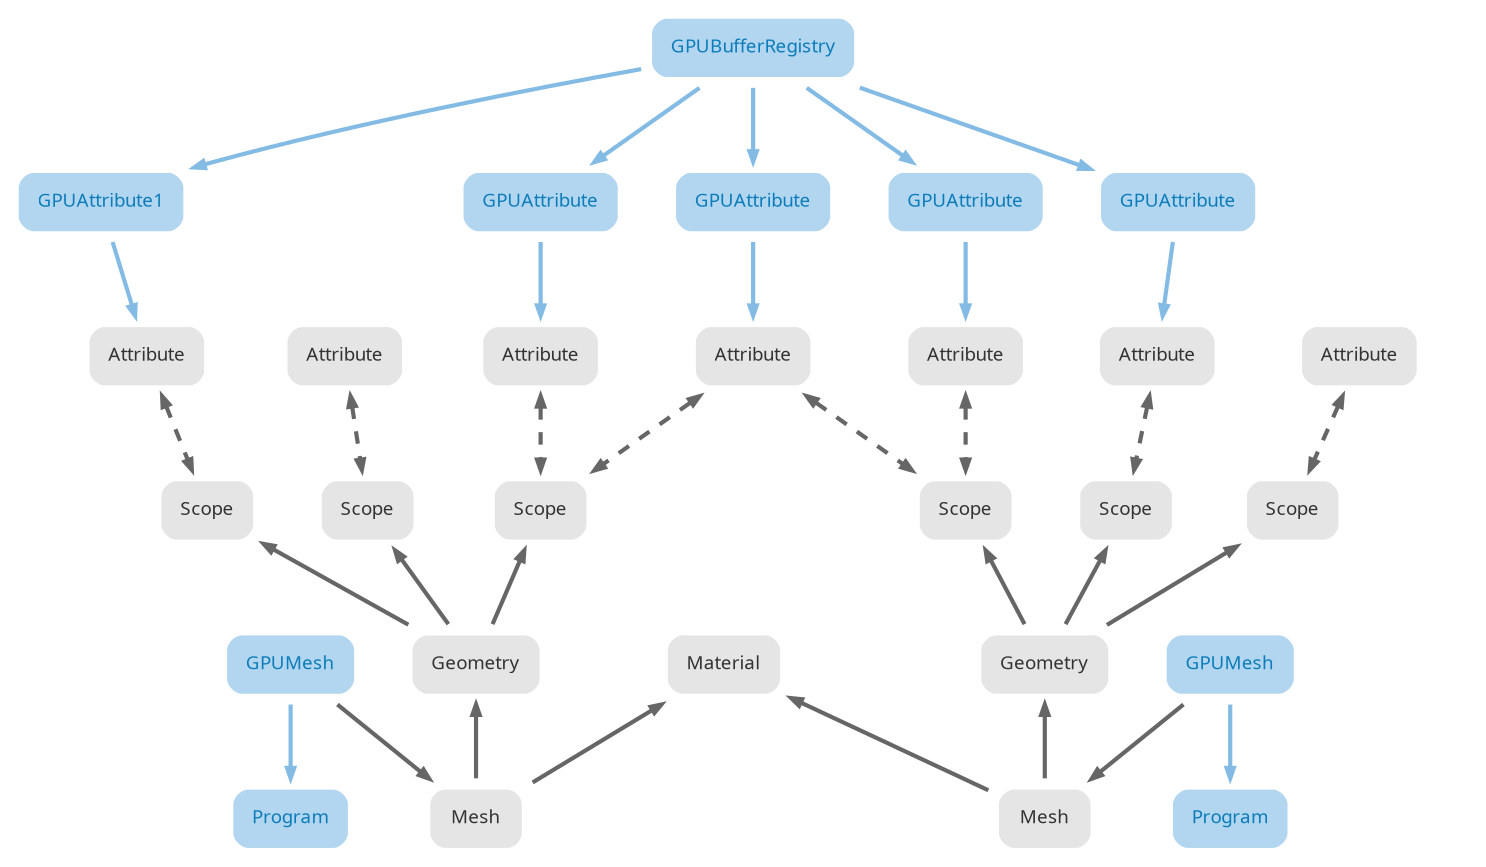 digraph G {

  node  [style="rounded,filled" shape=box fillcolor="#e5e5e5" fontcolor="#333333" color=white penwidth=10 margin=0.2]
  graph [fontname="QuickSand" fontsize=9 outputorder="nodesfirst"];
  node  [fontname="QuickSand" fontsize=9 pin=true];
  edge  [fontname="QuickSand" fontsize=9 arrowsize=.5, penwidth=2, color="#666666"];
  
  
  attr1 [label="Attribute" pos="1.0,5.0!"]
  attr2 [label="Attribute" pos="2.2,5.0!"]
  attr3 [label="Attribute" pos="3.4,5.0!"]
  attr4 [label="Attribute" pos="4.6,5.0!"]
  attr5 [label="Attribute" pos="5.8,5.0!"]
  attr6 [label="Attribute" pos="7.0,5.0!"]
  attr7 [label="Attribute" pos="8.2,5.0!"]
  
  subgraph GPU {
      node [fillcolor="#b2d6ef" fontcolor="#0c7cba"]
      edge [color="#83bbe5"]
      
      bufferRegistry [label="GPUBufferRegistry" pos="4.6,7.0!"]
      gpuAttr1 [label="GPUAttribute1" pos="1.0,6.0!"]
      gpuAttr2 [label="GPUAttribute2" pos="2.2,6.0!"] [style=invis]
      gpuAttr3 [label="GPUAttribute"  pos="3.4,6.0!"]
      gpuAttr4 [label="GPUAttribute"  pos="4.6,6.0!"]
      gpuAttr5 [label="GPUAttribute"  pos="5.8,6.0!"]
      gpuAttr6 [label="GPUAttribute"  pos="7.0,6.0!"]
      gpuAttr7 [label="GPUAttribute"  pos="8.2,6.0!"] [style=invis]
      
      prog1 [label="Program", pos="3.4,2.0!"]
      prog2 [label="Program", pos="5.8,2.0!"]
      
      gpuMesh1 [label="GPUMesh", pos="2.75,1.0!"]
      gpuMesh2 [label="GPUMesh", pos="6.45,1.0!"]
      
      bufferRegistry -> gpuAttr1
      bufferRegistry -> gpuAttr2 [style=invis]
      bufferRegistry -> gpuAttr3
      bufferRegistry -> gpuAttr4
      bufferRegistry -> gpuAttr5
      bufferRegistry -> gpuAttr6
      bufferRegistry -> gpuAttr7 [style=invis]
      
      gpuAttr1 -> attr1
      gpuAttr2 -> attr2 [style=invis]
      gpuAttr3 -> attr3
      gpuAttr4 -> attr4
      gpuAttr5 -> attr5
      gpuAttr6 -> attr6
      gpuAttr7 -> attr7 [style=invis]
      
      gpuMesh1 -> prog1
      gpuMesh2 -> prog2
  }
  
  
  scope1 [label="Scope" pos="1.0,4.0!"]
  scope2 [label="Scope" pos="2.2,4.0!"]
  scope3 [label="Scope" pos="3.4,4.0!"]
  scope4 [label="Scope" pos="5.8,4.0!"]
  scope5 [label="Scope" pos="7.0,4.0!"]
  scope6 [label="Scope" pos="8.2,4.0!"]
  
  geo1 [label="Geometry" pos="2.2,3.0!"]
  geo2 [label="Geometry" pos="7.0,3.0!"]
  
  mesh1 [label="Mesh" pos="2.2,2.0!"]
  mesh2 [label="Mesh" pos="7.0,2.0!"]
  
  mat [label="Material", pos="4.6,3.0!"]

  
  gpuMesh1 -> mesh1
  gpuMesh2 -> mesh2
  

  
  attr1 -> scope1 [dir=both style=dashed]
  attr2 -> scope2 [dir=both style=dashed]
  attr3 -> scope3 [dir=both style=dashed]
  attr4 -> scope3 [dir=both style=dashed]
  attr4 -> scope4 [dir=both style=dashed]
  attr5 -> scope4 [dir=both style=dashed]
  attr6 -> scope5 [dir=both style=dashed]
  attr7 -> scope6 [dir=both style=dashed]
  
  scope1 -> geo1 [dir=back]
  scope2 -> geo1 [dir=back]
  scope3 -> geo1 [dir=back]
  
  scope4 -> geo2 [dir=back]
  scope5 -> geo2 [dir=back]
  scope6 -> geo2 [dir=back]
  
  geo1 -> mesh1 [dir=back]
  geo2 -> mesh2 [dir=back]
  
  mat -> mesh1 [dir=back]
  mat -> mesh2 [dir=back]
  
}